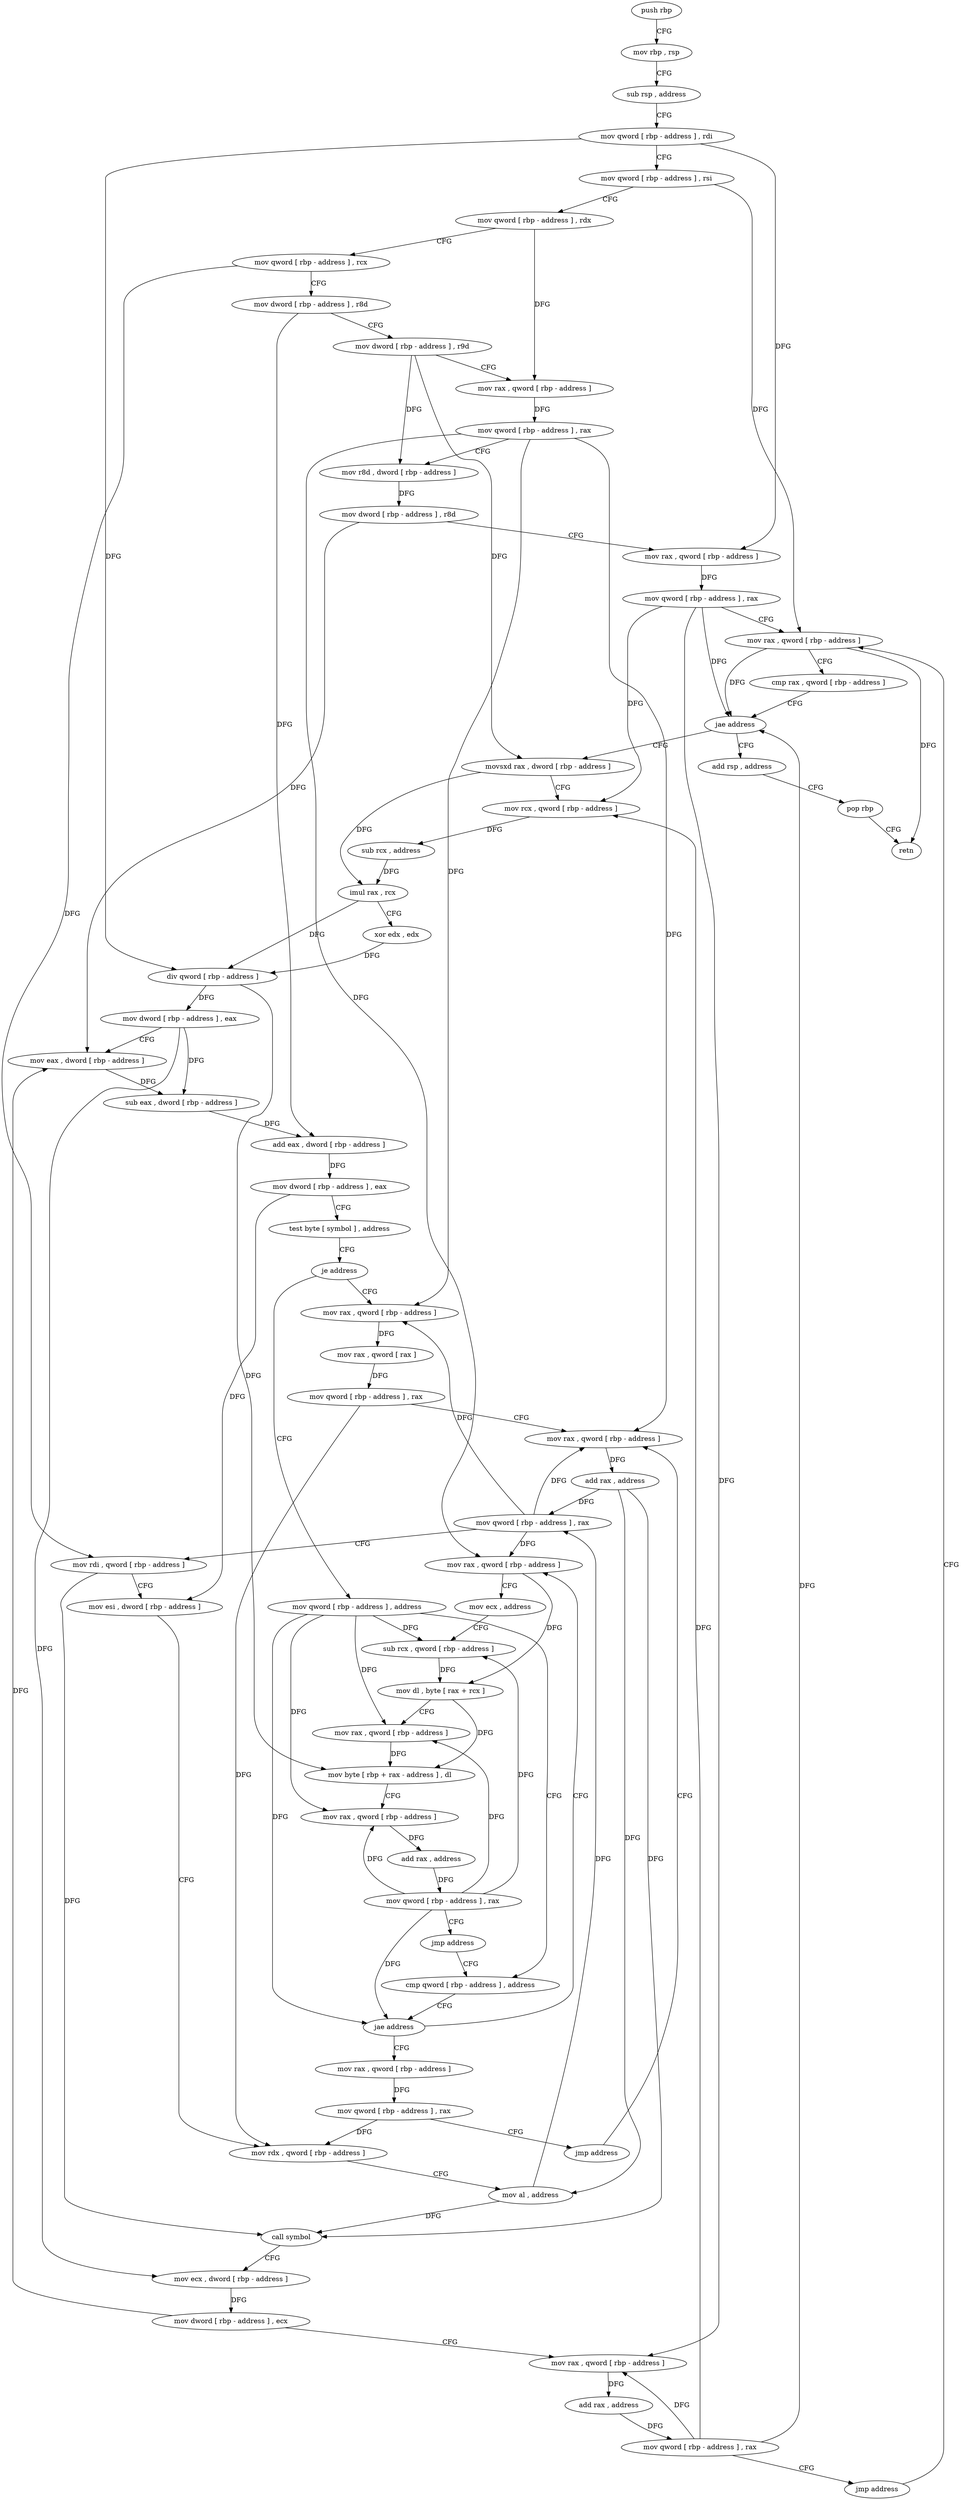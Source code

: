 digraph "func" {
"4215136" [label = "push rbp" ]
"4215137" [label = "mov rbp , rsp" ]
"4215140" [label = "sub rsp , address" ]
"4215144" [label = "mov qword [ rbp - address ] , rdi" ]
"4215148" [label = "mov qword [ rbp - address ] , rsi" ]
"4215152" [label = "mov qword [ rbp - address ] , rdx" ]
"4215156" [label = "mov qword [ rbp - address ] , rcx" ]
"4215160" [label = "mov dword [ rbp - address ] , r8d" ]
"4215164" [label = "mov dword [ rbp - address ] , r9d" ]
"4215168" [label = "mov rax , qword [ rbp - address ]" ]
"4215172" [label = "mov qword [ rbp - address ] , rax" ]
"4215176" [label = "mov r8d , dword [ rbp - address ]" ]
"4215180" [label = "mov dword [ rbp - address ] , r8d" ]
"4215184" [label = "mov rax , qword [ rbp - address ]" ]
"4215188" [label = "mov qword [ rbp - address ] , rax" ]
"4215192" [label = "mov rax , qword [ rbp - address ]" ]
"4215403" [label = "add rsp , address" ]
"4215407" [label = "pop rbp" ]
"4215408" [label = "retn" ]
"4215206" [label = "movsxd rax , dword [ rbp - address ]" ]
"4215210" [label = "mov rcx , qword [ rbp - address ]" ]
"4215214" [label = "sub rcx , address" ]
"4215221" [label = "imul rax , rcx" ]
"4215225" [label = "xor edx , edx" ]
"4215227" [label = "div qword [ rbp - address ]" ]
"4215231" [label = "mov dword [ rbp - address ] , eax" ]
"4215234" [label = "mov eax , dword [ rbp - address ]" ]
"4215237" [label = "sub eax , dword [ rbp - address ]" ]
"4215240" [label = "add eax , dword [ rbp - address ]" ]
"4215243" [label = "mov dword [ rbp - address ] , eax" ]
"4215246" [label = "test byte [ symbol ] , address" ]
"4215254" [label = "je address" ]
"4215335" [label = "mov rax , qword [ rbp - address ]" ]
"4215260" [label = "mov qword [ rbp - address ] , address" ]
"4215339" [label = "mov rax , qword [ rax ]" ]
"4215342" [label = "mov qword [ rbp - address ] , rax" ]
"4215346" [label = "mov rax , qword [ rbp - address ]" ]
"4215268" [label = "cmp qword [ rbp - address ] , address" ]
"4215196" [label = "cmp rax , qword [ rbp - address ]" ]
"4215200" [label = "jae address" ]
"4215322" [label = "mov rax , qword [ rbp - address ]" ]
"4215326" [label = "mov qword [ rbp - address ] , rax" ]
"4215330" [label = "jmp address" ]
"4215279" [label = "mov rax , qword [ rbp - address ]" ]
"4215283" [label = "mov ecx , address" ]
"4215288" [label = "sub rcx , qword [ rbp - address ]" ]
"4215292" [label = "mov dl , byte [ rax + rcx ]" ]
"4215295" [label = "mov rax , qword [ rbp - address ]" ]
"4215299" [label = "mov byte [ rbp + rax - address ] , dl" ]
"4215303" [label = "mov rax , qword [ rbp - address ]" ]
"4215307" [label = "add rax , address" ]
"4215313" [label = "mov qword [ rbp - address ] , rax" ]
"4215317" [label = "jmp address" ]
"4215350" [label = "add rax , address" ]
"4215356" [label = "mov qword [ rbp - address ] , rax" ]
"4215360" [label = "mov rdi , qword [ rbp - address ]" ]
"4215364" [label = "mov esi , dword [ rbp - address ]" ]
"4215367" [label = "mov rdx , qword [ rbp - address ]" ]
"4215371" [label = "mov al , address" ]
"4215373" [label = "call symbol" ]
"4215378" [label = "mov ecx , dword [ rbp - address ]" ]
"4215381" [label = "mov dword [ rbp - address ] , ecx" ]
"4215384" [label = "mov rax , qword [ rbp - address ]" ]
"4215388" [label = "add rax , address" ]
"4215394" [label = "mov qword [ rbp - address ] , rax" ]
"4215398" [label = "jmp address" ]
"4215273" [label = "jae address" ]
"4215136" -> "4215137" [ label = "CFG" ]
"4215137" -> "4215140" [ label = "CFG" ]
"4215140" -> "4215144" [ label = "CFG" ]
"4215144" -> "4215148" [ label = "CFG" ]
"4215144" -> "4215184" [ label = "DFG" ]
"4215144" -> "4215227" [ label = "DFG" ]
"4215148" -> "4215152" [ label = "CFG" ]
"4215148" -> "4215192" [ label = "DFG" ]
"4215152" -> "4215156" [ label = "CFG" ]
"4215152" -> "4215168" [ label = "DFG" ]
"4215156" -> "4215160" [ label = "CFG" ]
"4215156" -> "4215360" [ label = "DFG" ]
"4215160" -> "4215164" [ label = "CFG" ]
"4215160" -> "4215240" [ label = "DFG" ]
"4215164" -> "4215168" [ label = "CFG" ]
"4215164" -> "4215176" [ label = "DFG" ]
"4215164" -> "4215206" [ label = "DFG" ]
"4215168" -> "4215172" [ label = "DFG" ]
"4215172" -> "4215176" [ label = "CFG" ]
"4215172" -> "4215335" [ label = "DFG" ]
"4215172" -> "4215346" [ label = "DFG" ]
"4215172" -> "4215279" [ label = "DFG" ]
"4215176" -> "4215180" [ label = "DFG" ]
"4215180" -> "4215184" [ label = "CFG" ]
"4215180" -> "4215234" [ label = "DFG" ]
"4215184" -> "4215188" [ label = "DFG" ]
"4215188" -> "4215192" [ label = "CFG" ]
"4215188" -> "4215200" [ label = "DFG" ]
"4215188" -> "4215210" [ label = "DFG" ]
"4215188" -> "4215384" [ label = "DFG" ]
"4215192" -> "4215196" [ label = "CFG" ]
"4215192" -> "4215200" [ label = "DFG" ]
"4215192" -> "4215408" [ label = "DFG" ]
"4215403" -> "4215407" [ label = "CFG" ]
"4215407" -> "4215408" [ label = "CFG" ]
"4215206" -> "4215210" [ label = "CFG" ]
"4215206" -> "4215221" [ label = "DFG" ]
"4215210" -> "4215214" [ label = "DFG" ]
"4215214" -> "4215221" [ label = "DFG" ]
"4215221" -> "4215225" [ label = "CFG" ]
"4215221" -> "4215227" [ label = "DFG" ]
"4215225" -> "4215227" [ label = "DFG" ]
"4215227" -> "4215231" [ label = "DFG" ]
"4215227" -> "4215299" [ label = "DFG" ]
"4215231" -> "4215234" [ label = "CFG" ]
"4215231" -> "4215237" [ label = "DFG" ]
"4215231" -> "4215378" [ label = "DFG" ]
"4215234" -> "4215237" [ label = "DFG" ]
"4215237" -> "4215240" [ label = "DFG" ]
"4215240" -> "4215243" [ label = "DFG" ]
"4215243" -> "4215246" [ label = "CFG" ]
"4215243" -> "4215364" [ label = "DFG" ]
"4215246" -> "4215254" [ label = "CFG" ]
"4215254" -> "4215335" [ label = "CFG" ]
"4215254" -> "4215260" [ label = "CFG" ]
"4215335" -> "4215339" [ label = "DFG" ]
"4215260" -> "4215268" [ label = "CFG" ]
"4215260" -> "4215273" [ label = "DFG" ]
"4215260" -> "4215288" [ label = "DFG" ]
"4215260" -> "4215295" [ label = "DFG" ]
"4215260" -> "4215303" [ label = "DFG" ]
"4215339" -> "4215342" [ label = "DFG" ]
"4215342" -> "4215346" [ label = "CFG" ]
"4215342" -> "4215367" [ label = "DFG" ]
"4215346" -> "4215350" [ label = "DFG" ]
"4215268" -> "4215273" [ label = "CFG" ]
"4215196" -> "4215200" [ label = "CFG" ]
"4215200" -> "4215403" [ label = "CFG" ]
"4215200" -> "4215206" [ label = "CFG" ]
"4215322" -> "4215326" [ label = "DFG" ]
"4215326" -> "4215330" [ label = "CFG" ]
"4215326" -> "4215367" [ label = "DFG" ]
"4215330" -> "4215346" [ label = "CFG" ]
"4215279" -> "4215283" [ label = "CFG" ]
"4215279" -> "4215292" [ label = "DFG" ]
"4215283" -> "4215288" [ label = "CFG" ]
"4215288" -> "4215292" [ label = "DFG" ]
"4215292" -> "4215295" [ label = "CFG" ]
"4215292" -> "4215299" [ label = "DFG" ]
"4215295" -> "4215299" [ label = "DFG" ]
"4215299" -> "4215303" [ label = "CFG" ]
"4215303" -> "4215307" [ label = "DFG" ]
"4215307" -> "4215313" [ label = "DFG" ]
"4215313" -> "4215317" [ label = "CFG" ]
"4215313" -> "4215273" [ label = "DFG" ]
"4215313" -> "4215288" [ label = "DFG" ]
"4215313" -> "4215295" [ label = "DFG" ]
"4215313" -> "4215303" [ label = "DFG" ]
"4215317" -> "4215268" [ label = "CFG" ]
"4215350" -> "4215356" [ label = "DFG" ]
"4215350" -> "4215371" [ label = "DFG" ]
"4215350" -> "4215373" [ label = "DFG" ]
"4215356" -> "4215360" [ label = "CFG" ]
"4215356" -> "4215335" [ label = "DFG" ]
"4215356" -> "4215346" [ label = "DFG" ]
"4215356" -> "4215279" [ label = "DFG" ]
"4215360" -> "4215364" [ label = "CFG" ]
"4215360" -> "4215373" [ label = "DFG" ]
"4215364" -> "4215367" [ label = "CFG" ]
"4215367" -> "4215371" [ label = "CFG" ]
"4215371" -> "4215373" [ label = "DFG" ]
"4215371" -> "4215356" [ label = "DFG" ]
"4215373" -> "4215378" [ label = "CFG" ]
"4215378" -> "4215381" [ label = "DFG" ]
"4215381" -> "4215384" [ label = "CFG" ]
"4215381" -> "4215234" [ label = "DFG" ]
"4215384" -> "4215388" [ label = "DFG" ]
"4215388" -> "4215394" [ label = "DFG" ]
"4215394" -> "4215398" [ label = "CFG" ]
"4215394" -> "4215200" [ label = "DFG" ]
"4215394" -> "4215210" [ label = "DFG" ]
"4215394" -> "4215384" [ label = "DFG" ]
"4215398" -> "4215192" [ label = "CFG" ]
"4215273" -> "4215322" [ label = "CFG" ]
"4215273" -> "4215279" [ label = "CFG" ]
}
